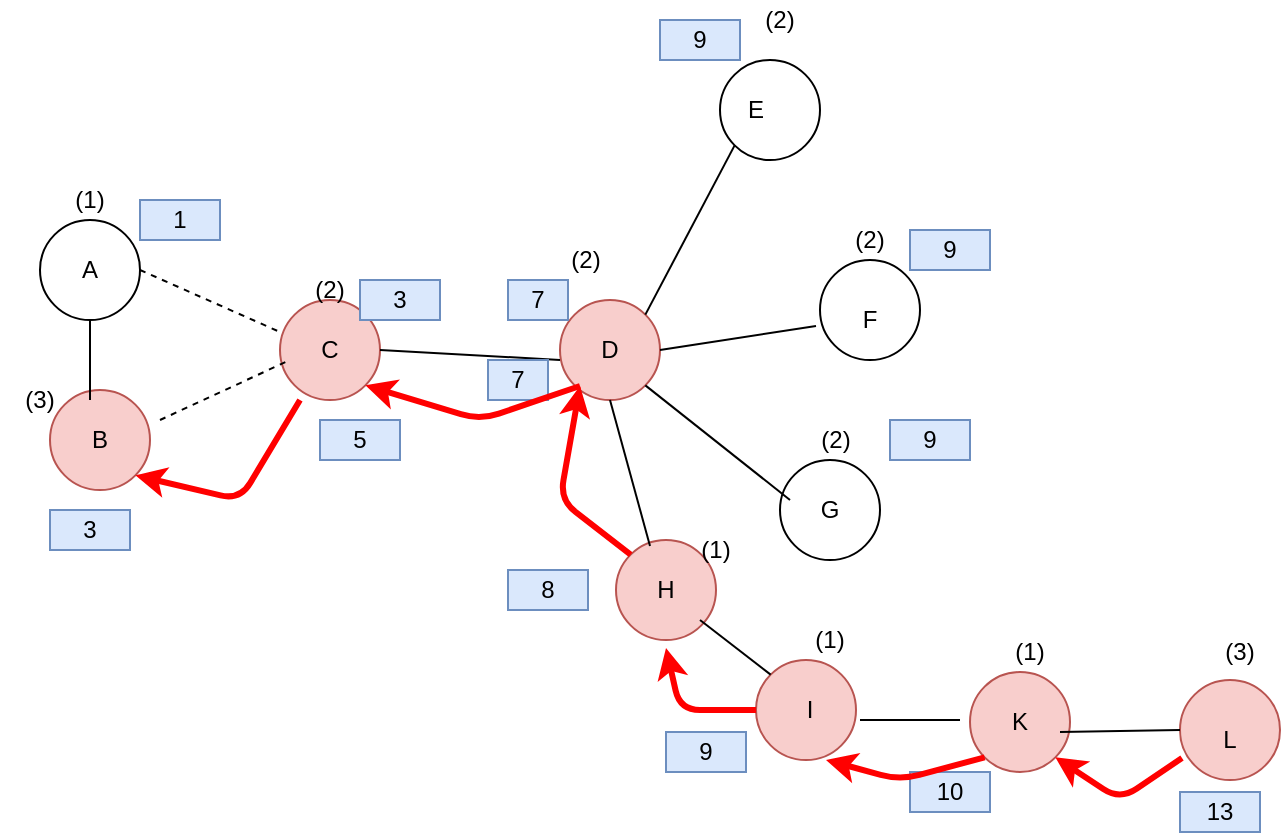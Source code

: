 <mxfile version="10.7.5" type="device"><diagram id="18I2ZMp65DiSExrZ5oCt" name="Page-1"><mxGraphModel dx="1074" dy="584" grid="1" gridSize="10" guides="1" tooltips="1" connect="1" arrows="1" fold="1" page="1" pageScale="1" pageWidth="827" pageHeight="1169" math="0" shadow="0"><root><mxCell id="0"/><mxCell id="1" parent="0"/><mxCell id="G4UnZ1fUnbq_1ujg4DJE-1" value="" style="ellipse;whiteSpace=wrap;html=1;aspect=fixed;" vertex="1" parent="1"><mxGeometry x="100" y="120" width="50" height="50" as="geometry"/></mxCell><mxCell id="G4UnZ1fUnbq_1ujg4DJE-2" value="" style="ellipse;whiteSpace=wrap;html=1;aspect=fixed;fillColor=#f8cecc;strokeColor=#b85450;" vertex="1" parent="1"><mxGeometry x="105" y="205" width="50" height="50" as="geometry"/></mxCell><mxCell id="G4UnZ1fUnbq_1ujg4DJE-3" value="" style="ellipse;whiteSpace=wrap;html=1;aspect=fixed;fillColor=#f8cecc;strokeColor=#b85450;" vertex="1" parent="1"><mxGeometry x="220" y="160" width="50" height="50" as="geometry"/></mxCell><mxCell id="G4UnZ1fUnbq_1ujg4DJE-4" value="" style="ellipse;whiteSpace=wrap;html=1;aspect=fixed;fillColor=#f8cecc;strokeColor=#b85450;" vertex="1" parent="1"><mxGeometry x="360" y="160" width="50" height="50" as="geometry"/></mxCell><mxCell id="G4UnZ1fUnbq_1ujg4DJE-5" value="" style="ellipse;whiteSpace=wrap;html=1;aspect=fixed;fillColor=#f8cecc;strokeColor=#b85450;" vertex="1" parent="1"><mxGeometry x="388" y="280" width="50" height="50" as="geometry"/></mxCell><mxCell id="G4UnZ1fUnbq_1ujg4DJE-6" value="" style="ellipse;whiteSpace=wrap;html=1;aspect=fixed;" vertex="1" parent="1"><mxGeometry x="470" y="240" width="50" height="50" as="geometry"/></mxCell><mxCell id="G4UnZ1fUnbq_1ujg4DJE-7" value="" style="ellipse;whiteSpace=wrap;html=1;aspect=fixed;" vertex="1" parent="1"><mxGeometry x="490" y="140" width="50" height="50" as="geometry"/></mxCell><mxCell id="G4UnZ1fUnbq_1ujg4DJE-8" value="" style="ellipse;whiteSpace=wrap;html=1;aspect=fixed;" vertex="1" parent="1"><mxGeometry x="440" y="40" width="50" height="50" as="geometry"/></mxCell><mxCell id="G4UnZ1fUnbq_1ujg4DJE-9" value="A" style="text;html=1;strokeColor=none;fillColor=none;align=center;verticalAlign=middle;whiteSpace=wrap;rounded=0;" vertex="1" parent="1"><mxGeometry x="105" y="135" width="40" height="20" as="geometry"/></mxCell><mxCell id="G4UnZ1fUnbq_1ujg4DJE-10" value="B" style="text;html=1;strokeColor=none;fillColor=none;align=center;verticalAlign=middle;whiteSpace=wrap;rounded=0;direction=south;" vertex="1" parent="1"><mxGeometry x="120" y="210" width="20" height="40" as="geometry"/></mxCell><mxCell id="G4UnZ1fUnbq_1ujg4DJE-13" value="" style="endArrow=none;html=1;exitX=0.5;exitY=1;exitDx=0;exitDy=0;entryX=0;entryY=0.75;entryDx=0;entryDy=0;" edge="1" parent="1" source="G4UnZ1fUnbq_1ujg4DJE-1" target="G4UnZ1fUnbq_1ujg4DJE-10"><mxGeometry width="50" height="50" relative="1" as="geometry"><mxPoint x="150" y="180" as="sourcePoint"/><mxPoint x="200" y="130" as="targetPoint"/></mxGeometry></mxCell><mxCell id="G4UnZ1fUnbq_1ujg4DJE-18" value="C" style="text;html=1;strokeColor=none;fillColor=none;align=center;verticalAlign=middle;whiteSpace=wrap;rounded=0;" vertex="1" parent="1"><mxGeometry x="225" y="175" width="40" height="20" as="geometry"/></mxCell><mxCell id="G4UnZ1fUnbq_1ujg4DJE-19" value="" style="endArrow=none;html=1;exitX=1;exitY=0.5;exitDx=0;exitDy=0;" edge="1" parent="1" source="G4UnZ1fUnbq_1ujg4DJE-3"><mxGeometry width="50" height="50" relative="1" as="geometry"><mxPoint x="50" y="550" as="sourcePoint"/><mxPoint x="360" y="190" as="targetPoint"/><Array as="points"><mxPoint x="360" y="190"/></Array></mxGeometry></mxCell><mxCell id="G4UnZ1fUnbq_1ujg4DJE-20" value="" style="endArrow=none;dashed=1;html=1;entryX=0;entryY=0.75;entryDx=0;entryDy=0;" edge="1" parent="1" target="G4UnZ1fUnbq_1ujg4DJE-18"><mxGeometry width="50" height="50" relative="1" as="geometry"><mxPoint x="160" y="220" as="sourcePoint"/><mxPoint x="200" y="220" as="targetPoint"/></mxGeometry></mxCell><mxCell id="G4UnZ1fUnbq_1ujg4DJE-21" value="" style="endArrow=none;dashed=1;html=1;entryX=0;entryY=0.32;entryDx=0;entryDy=0;entryPerimeter=0;" edge="1" parent="1" target="G4UnZ1fUnbq_1ujg4DJE-3"><mxGeometry width="50" height="50" relative="1" as="geometry"><mxPoint x="150" y="145" as="sourcePoint"/><mxPoint x="190" y="120" as="targetPoint"/></mxGeometry></mxCell><mxCell id="G4UnZ1fUnbq_1ujg4DJE-22" value="D" style="text;html=1;strokeColor=none;fillColor=none;align=center;verticalAlign=middle;whiteSpace=wrap;rounded=0;" vertex="1" parent="1"><mxGeometry x="365" y="175" width="40" height="20" as="geometry"/></mxCell><mxCell id="G4UnZ1fUnbq_1ujg4DJE-23" value="E" style="text;html=1;strokeColor=none;fillColor=none;align=center;verticalAlign=middle;whiteSpace=wrap;rounded=0;" vertex="1" parent="1"><mxGeometry x="438" y="55" width="40" height="20" as="geometry"/></mxCell><mxCell id="G4UnZ1fUnbq_1ujg4DJE-24" value="F" style="text;html=1;strokeColor=none;fillColor=none;align=center;verticalAlign=middle;whiteSpace=wrap;rounded=0;" vertex="1" parent="1"><mxGeometry x="495" y="160" width="40" height="20" as="geometry"/></mxCell><mxCell id="G4UnZ1fUnbq_1ujg4DJE-25" value="G" style="text;html=1;strokeColor=none;fillColor=none;align=center;verticalAlign=middle;whiteSpace=wrap;rounded=0;" vertex="1" parent="1"><mxGeometry x="475" y="255" width="40" height="20" as="geometry"/></mxCell><mxCell id="G4UnZ1fUnbq_1ujg4DJE-26" value="H" style="text;html=1;strokeColor=none;fillColor=none;align=center;verticalAlign=middle;whiteSpace=wrap;rounded=0;" vertex="1" parent="1"><mxGeometry x="393" y="295" width="40" height="20" as="geometry"/></mxCell><mxCell id="G4UnZ1fUnbq_1ujg4DJE-27" value="" style="endArrow=none;html=1;entryX=0;entryY=1;entryDx=0;entryDy=0;exitX=1;exitY=0;exitDx=0;exitDy=0;" edge="1" parent="1" source="G4UnZ1fUnbq_1ujg4DJE-4" target="G4UnZ1fUnbq_1ujg4DJE-8"><mxGeometry width="50" height="50" relative="1" as="geometry"><mxPoint x="390" y="180" as="sourcePoint"/><mxPoint x="440" y="130" as="targetPoint"/></mxGeometry></mxCell><mxCell id="G4UnZ1fUnbq_1ujg4DJE-28" value="" style="endArrow=none;html=1;entryX=-0.04;entryY=0.66;entryDx=0;entryDy=0;entryPerimeter=0;exitX=1;exitY=0.5;exitDx=0;exitDy=0;" edge="1" parent="1" source="G4UnZ1fUnbq_1ujg4DJE-4" target="G4UnZ1fUnbq_1ujg4DJE-7"><mxGeometry width="50" height="50" relative="1" as="geometry"><mxPoint x="420" y="230" as="sourcePoint"/><mxPoint x="470" y="180" as="targetPoint"/></mxGeometry></mxCell><mxCell id="G4UnZ1fUnbq_1ujg4DJE-29" value="" style="endArrow=none;html=1;entryX=0;entryY=0.25;entryDx=0;entryDy=0;exitX=1;exitY=1;exitDx=0;exitDy=0;" edge="1" parent="1" source="G4UnZ1fUnbq_1ujg4DJE-4" target="G4UnZ1fUnbq_1ujg4DJE-25"><mxGeometry width="50" height="50" relative="1" as="geometry"><mxPoint x="400" y="250" as="sourcePoint"/><mxPoint x="450" y="200" as="targetPoint"/></mxGeometry></mxCell><mxCell id="G4UnZ1fUnbq_1ujg4DJE-30" value="" style="endArrow=none;html=1;entryX=0.5;entryY=1;entryDx=0;entryDy=0;exitX=0.34;exitY=0.06;exitDx=0;exitDy=0;exitPerimeter=0;" edge="1" parent="1" source="G4UnZ1fUnbq_1ujg4DJE-5" target="G4UnZ1fUnbq_1ujg4DJE-4"><mxGeometry width="50" height="50" relative="1" as="geometry"><mxPoint x="340" y="270" as="sourcePoint"/><mxPoint x="390" y="220" as="targetPoint"/></mxGeometry></mxCell><mxCell id="G4UnZ1fUnbq_1ujg4DJE-33" value="" style="ellipse;whiteSpace=wrap;html=1;aspect=fixed;fillColor=#f8cecc;strokeColor=#b85450;" vertex="1" parent="1"><mxGeometry x="565" y="346" width="50" height="50" as="geometry"/></mxCell><mxCell id="G4UnZ1fUnbq_1ujg4DJE-34" value="" style="ellipse;whiteSpace=wrap;html=1;aspect=fixed;fillColor=#f8cecc;strokeColor=#b85450;" vertex="1" parent="1"><mxGeometry x="458" y="340" width="50" height="50" as="geometry"/></mxCell><mxCell id="G4UnZ1fUnbq_1ujg4DJE-35" value="I" style="text;html=1;strokeColor=none;fillColor=none;align=center;verticalAlign=middle;whiteSpace=wrap;rounded=0;" vertex="1" parent="1"><mxGeometry x="465" y="355" width="40" height="20" as="geometry"/></mxCell><mxCell id="G4UnZ1fUnbq_1ujg4DJE-36" value="" style="endArrow=none;html=1;exitX=0;exitY=0;exitDx=0;exitDy=0;entryX=0.84;entryY=0.8;entryDx=0;entryDy=0;entryPerimeter=0;" edge="1" parent="1" source="G4UnZ1fUnbq_1ujg4DJE-34" target="G4UnZ1fUnbq_1ujg4DJE-5"><mxGeometry width="50" height="50" relative="1" as="geometry"><mxPoint x="400" y="360" as="sourcePoint"/><mxPoint x="420" y="330" as="targetPoint"/></mxGeometry></mxCell><mxCell id="G4UnZ1fUnbq_1ujg4DJE-37" value="K" style="text;html=1;strokeColor=none;fillColor=none;align=center;verticalAlign=middle;whiteSpace=wrap;rounded=0;" vertex="1" parent="1"><mxGeometry x="570" y="361" width="40" height="20" as="geometry"/></mxCell><mxCell id="G4UnZ1fUnbq_1ujg4DJE-38" value="" style="ellipse;whiteSpace=wrap;html=1;aspect=fixed;fillColor=#f8cecc;strokeColor=#b85450;" vertex="1" parent="1"><mxGeometry x="670" y="350" width="50" height="50" as="geometry"/></mxCell><mxCell id="G4UnZ1fUnbq_1ujg4DJE-39" value="L" style="text;html=1;strokeColor=none;fillColor=none;align=center;verticalAlign=middle;whiteSpace=wrap;rounded=0;" vertex="1" parent="1"><mxGeometry x="675" y="370" width="40" height="20" as="geometry"/></mxCell><mxCell id="G4UnZ1fUnbq_1ujg4DJE-41" value="" style="endArrow=none;html=1;" edge="1" parent="1"><mxGeometry width="50" height="50" relative="1" as="geometry"><mxPoint x="510" y="370" as="sourcePoint"/><mxPoint x="560" y="370" as="targetPoint"/></mxGeometry></mxCell><mxCell id="G4UnZ1fUnbq_1ujg4DJE-42" value="" style="endArrow=none;html=1;exitX=1;exitY=0.75;exitDx=0;exitDy=0;entryX=0;entryY=0.5;entryDx=0;entryDy=0;" edge="1" parent="1" source="G4UnZ1fUnbq_1ujg4DJE-37" target="G4UnZ1fUnbq_1ujg4DJE-38"><mxGeometry width="50" height="50" relative="1" as="geometry"><mxPoint x="620" y="410" as="sourcePoint"/><mxPoint x="670" y="360" as="targetPoint"/></mxGeometry></mxCell><mxCell id="G4UnZ1fUnbq_1ujg4DJE-44" value="(1)" style="text;html=1;strokeColor=none;fillColor=none;align=center;verticalAlign=middle;whiteSpace=wrap;rounded=0;" vertex="1" parent="1"><mxGeometry x="105" y="100" width="40" height="20" as="geometry"/></mxCell><mxCell id="G4UnZ1fUnbq_1ujg4DJE-45" value="(3)" style="text;html=1;strokeColor=none;fillColor=none;align=center;verticalAlign=middle;whiteSpace=wrap;rounded=0;" vertex="1" parent="1"><mxGeometry x="80" y="200" width="40" height="20" as="geometry"/></mxCell><mxCell id="G4UnZ1fUnbq_1ujg4DJE-46" value="(2)" style="text;html=1;strokeColor=none;fillColor=none;align=center;verticalAlign=middle;whiteSpace=wrap;rounded=0;" vertex="1" parent="1"><mxGeometry x="225" y="145" width="40" height="20" as="geometry"/></mxCell><mxCell id="G4UnZ1fUnbq_1ujg4DJE-47" value="(2)" style="text;html=1;strokeColor=none;fillColor=none;align=center;verticalAlign=middle;whiteSpace=wrap;rounded=0;" vertex="1" parent="1"><mxGeometry x="353" y="130" width="40" height="20" as="geometry"/></mxCell><mxCell id="G4UnZ1fUnbq_1ujg4DJE-48" value="(2)" style="text;html=1;strokeColor=none;fillColor=none;align=center;verticalAlign=middle;whiteSpace=wrap;rounded=0;" vertex="1" parent="1"><mxGeometry x="450" y="10" width="40" height="20" as="geometry"/></mxCell><mxCell id="G4UnZ1fUnbq_1ujg4DJE-49" value="(2)" style="text;html=1;strokeColor=none;fillColor=none;align=center;verticalAlign=middle;whiteSpace=wrap;rounded=0;" vertex="1" parent="1"><mxGeometry x="495" y="120" width="40" height="20" as="geometry"/></mxCell><mxCell id="G4UnZ1fUnbq_1ujg4DJE-50" value="(2)" style="text;html=1;strokeColor=none;fillColor=none;align=center;verticalAlign=middle;whiteSpace=wrap;rounded=0;" vertex="1" parent="1"><mxGeometry x="478" y="220" width="40" height="20" as="geometry"/></mxCell><mxCell id="G4UnZ1fUnbq_1ujg4DJE-51" value="(1)" style="text;html=1;strokeColor=none;fillColor=none;align=center;verticalAlign=middle;whiteSpace=wrap;rounded=0;" vertex="1" parent="1"><mxGeometry x="418" y="275" width="40" height="20" as="geometry"/></mxCell><mxCell id="G4UnZ1fUnbq_1ujg4DJE-52" value="(1)" style="text;html=1;strokeColor=none;fillColor=none;align=center;verticalAlign=middle;whiteSpace=wrap;rounded=0;" vertex="1" parent="1"><mxGeometry x="475" y="320" width="40" height="20" as="geometry"/></mxCell><mxCell id="G4UnZ1fUnbq_1ujg4DJE-53" value="(1)" style="text;html=1;strokeColor=none;fillColor=none;align=center;verticalAlign=middle;whiteSpace=wrap;rounded=0;" vertex="1" parent="1"><mxGeometry x="575" y="326" width="40" height="20" as="geometry"/></mxCell><mxCell id="G4UnZ1fUnbq_1ujg4DJE-54" value="(3)" style="text;html=1;strokeColor=none;fillColor=none;align=center;verticalAlign=middle;whiteSpace=wrap;rounded=0;" vertex="1" parent="1"><mxGeometry x="680" y="326" width="40" height="20" as="geometry"/></mxCell><mxCell id="G4UnZ1fUnbq_1ujg4DJE-55" value="1" style="text;html=1;strokeColor=#6c8ebf;fillColor=#dae8fc;align=center;verticalAlign=middle;whiteSpace=wrap;rounded=0;" vertex="1" parent="1"><mxGeometry x="150" y="110" width="40" height="20" as="geometry"/></mxCell><mxCell id="G4UnZ1fUnbq_1ujg4DJE-56" value="3" style="text;html=1;strokeColor=#6c8ebf;fillColor=#dae8fc;align=center;verticalAlign=middle;whiteSpace=wrap;rounded=0;" vertex="1" parent="1"><mxGeometry x="260" y="150" width="40" height="20" as="geometry"/></mxCell><mxCell id="G4UnZ1fUnbq_1ujg4DJE-57" value="3" style="text;html=1;strokeColor=#6c8ebf;fillColor=#dae8fc;align=center;verticalAlign=middle;whiteSpace=wrap;rounded=0;" vertex="1" parent="1"><mxGeometry x="105" y="265" width="40" height="20" as="geometry"/></mxCell><mxCell id="G4UnZ1fUnbq_1ujg4DJE-58" value="5" style="text;html=1;strokeColor=#6c8ebf;fillColor=#dae8fc;align=center;verticalAlign=middle;whiteSpace=wrap;rounded=0;" vertex="1" parent="1"><mxGeometry x="240" y="220" width="40" height="20" as="geometry"/></mxCell><mxCell id="G4UnZ1fUnbq_1ujg4DJE-59" value="7" style="text;html=1;strokeColor=#6c8ebf;fillColor=#dae8fc;align=center;verticalAlign=middle;whiteSpace=wrap;rounded=0;" vertex="1" parent="1"><mxGeometry x="334" y="150" width="30" height="20" as="geometry"/></mxCell><mxCell id="G4UnZ1fUnbq_1ujg4DJE-60" value="7" style="text;html=1;strokeColor=#6c8ebf;fillColor=#dae8fc;align=center;verticalAlign=middle;whiteSpace=wrap;rounded=0;" vertex="1" parent="1"><mxGeometry x="324" y="190" width="30" height="20" as="geometry"/></mxCell><mxCell id="G4UnZ1fUnbq_1ujg4DJE-61" value="9" style="text;html=1;strokeColor=#6c8ebf;fillColor=#dae8fc;align=center;verticalAlign=middle;whiteSpace=wrap;rounded=0;" vertex="1" parent="1"><mxGeometry x="410" y="20" width="40" height="20" as="geometry"/></mxCell><mxCell id="G4UnZ1fUnbq_1ujg4DJE-62" value="9" style="text;html=1;strokeColor=#6c8ebf;fillColor=#dae8fc;align=center;verticalAlign=middle;whiteSpace=wrap;rounded=0;" vertex="1" parent="1"><mxGeometry x="535" y="125" width="40" height="20" as="geometry"/></mxCell><mxCell id="G4UnZ1fUnbq_1ujg4DJE-63" value="9" style="text;html=1;strokeColor=#6c8ebf;fillColor=#dae8fc;align=center;verticalAlign=middle;whiteSpace=wrap;rounded=0;" vertex="1" parent="1"><mxGeometry x="525" y="220" width="40" height="20" as="geometry"/></mxCell><mxCell id="G4UnZ1fUnbq_1ujg4DJE-64" value="8" style="text;html=1;strokeColor=#6c8ebf;fillColor=#dae8fc;align=center;verticalAlign=middle;whiteSpace=wrap;rounded=0;" vertex="1" parent="1"><mxGeometry x="334" y="295" width="40" height="20" as="geometry"/></mxCell><mxCell id="G4UnZ1fUnbq_1ujg4DJE-65" value="9" style="text;html=1;strokeColor=#6c8ebf;fillColor=#dae8fc;align=center;verticalAlign=middle;whiteSpace=wrap;rounded=0;" vertex="1" parent="1"><mxGeometry x="413" y="376" width="40" height="20" as="geometry"/></mxCell><mxCell id="G4UnZ1fUnbq_1ujg4DJE-66" value="10" style="text;html=1;strokeColor=#6c8ebf;fillColor=#dae8fc;align=center;verticalAlign=middle;whiteSpace=wrap;rounded=0;" vertex="1" parent="1"><mxGeometry x="535" y="396" width="40" height="20" as="geometry"/></mxCell><mxCell id="G4UnZ1fUnbq_1ujg4DJE-67" value="13" style="text;html=1;strokeColor=#6c8ebf;fillColor=#dae8fc;align=center;verticalAlign=middle;whiteSpace=wrap;rounded=0;" vertex="1" parent="1"><mxGeometry x="670" y="406" width="40" height="20" as="geometry"/></mxCell><mxCell id="G4UnZ1fUnbq_1ujg4DJE-71" value="" style="endArrow=classic;html=1;entryX=1;entryY=1;entryDx=0;entryDy=0;strokeColor=#FF0000;strokeWidth=3;" edge="1" parent="1" target="G4UnZ1fUnbq_1ujg4DJE-33"><mxGeometry width="50" height="50" relative="1" as="geometry"><mxPoint x="671" y="389" as="sourcePoint"/><mxPoint x="600" y="400" as="targetPoint"/><Array as="points"><mxPoint x="640" y="410"/></Array></mxGeometry></mxCell><mxCell id="G4UnZ1fUnbq_1ujg4DJE-72" value="" style="endArrow=classic;html=1;strokeColor=#FF0000;strokeWidth=3;entryX=0.7;entryY=1;entryDx=0;entryDy=0;entryPerimeter=0;exitX=0;exitY=1;exitDx=0;exitDy=0;" edge="1" parent="1" source="G4UnZ1fUnbq_1ujg4DJE-33" target="G4UnZ1fUnbq_1ujg4DJE-34"><mxGeometry width="50" height="50" relative="1" as="geometry"><mxPoint x="480" y="430" as="sourcePoint"/><mxPoint x="530" y="380" as="targetPoint"/><Array as="points"><mxPoint x="530" y="400"/></Array></mxGeometry></mxCell><mxCell id="G4UnZ1fUnbq_1ujg4DJE-74" value="" style="endArrow=classic;html=1;strokeColor=#FF0000;strokeWidth=3;exitX=0;exitY=0.5;exitDx=0;exitDy=0;" edge="1" parent="1" source="G4UnZ1fUnbq_1ujg4DJE-34"><mxGeometry width="50" height="50" relative="1" as="geometry"><mxPoint x="380" y="370" as="sourcePoint"/><mxPoint x="413" y="334" as="targetPoint"/><Array as="points"><mxPoint x="420" y="365"/></Array></mxGeometry></mxCell><mxCell id="G4UnZ1fUnbq_1ujg4DJE-75" value="" style="endArrow=classic;html=1;strokeColor=#FF0000;strokeWidth=3;exitX=0;exitY=0;exitDx=0;exitDy=0;" edge="1" parent="1" source="G4UnZ1fUnbq_1ujg4DJE-5"><mxGeometry width="50" height="50" relative="1" as="geometry"><mxPoint x="350" y="250" as="sourcePoint"/><mxPoint x="370" y="203" as="targetPoint"/><Array as="points"><mxPoint x="360" y="260"/></Array></mxGeometry></mxCell><mxCell id="G4UnZ1fUnbq_1ujg4DJE-78" value="" style="endArrow=classic;html=1;strokeColor=#FF0000;strokeWidth=3;entryX=1;entryY=1;entryDx=0;entryDy=0;" edge="1" parent="1" target="G4UnZ1fUnbq_1ujg4DJE-3"><mxGeometry width="50" height="50" relative="1" as="geometry"><mxPoint x="370" y="203" as="sourcePoint"/><mxPoint x="310" y="190" as="targetPoint"/><Array as="points"><mxPoint x="320" y="220"/></Array></mxGeometry></mxCell><mxCell id="G4UnZ1fUnbq_1ujg4DJE-79" value="" style="endArrow=classic;html=1;strokeColor=#FF0000;strokeWidth=3;entryX=1;entryY=1;entryDx=0;entryDy=0;" edge="1" parent="1" target="G4UnZ1fUnbq_1ujg4DJE-2"><mxGeometry width="50" height="50" relative="1" as="geometry"><mxPoint x="230" y="210" as="sourcePoint"/><mxPoint x="190" y="240" as="targetPoint"/><Array as="points"><mxPoint x="200" y="260"/></Array></mxGeometry></mxCell></root></mxGraphModel></diagram></mxfile>